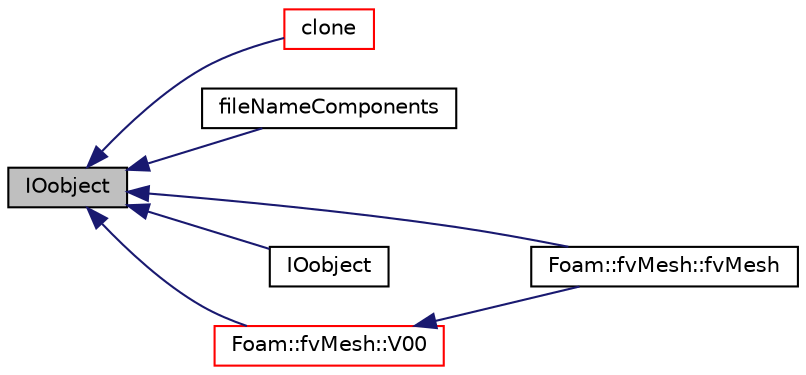 digraph "IOobject"
{
  bgcolor="transparent";
  edge [fontname="Helvetica",fontsize="10",labelfontname="Helvetica",labelfontsize="10"];
  node [fontname="Helvetica",fontsize="10",shape=record];
  rankdir="LR";
  Node3 [label="IOobject",height=0.2,width=0.4,color="black", fillcolor="grey75", style="filled", fontcolor="black"];
  Node3 -> Node4 [dir="back",color="midnightblue",fontsize="10",style="solid",fontname="Helvetica"];
  Node4 [label="clone",height=0.2,width=0.4,color="red",URL="$a27249.html#a2586aa9ac4b54cdfc2bb9ed7780d4602",tooltip="Clone. "];
  Node3 -> Node148 [dir="back",color="midnightblue",fontsize="10",style="solid",fontname="Helvetica"];
  Node148 [label="fileNameComponents",height=0.2,width=0.4,color="black",URL="$a27249.html#a7d27b76557b60f572ecd7fa620bd3d8e",tooltip="Split path into instance, local, name components. "];
  Node3 -> Node149 [dir="back",color="midnightblue",fontsize="10",style="solid",fontname="Helvetica"];
  Node149 [label="Foam::fvMesh::fvMesh",height=0.2,width=0.4,color="black",URL="$a23593.html#a0c27d0e427e192f6dd4cd0efe7fb3baa",tooltip="Construct from IOobject. "];
  Node3 -> Node150 [dir="back",color="midnightblue",fontsize="10",style="solid",fontname="Helvetica"];
  Node150 [label="IOobject",height=0.2,width=0.4,color="black",URL="$a27249.html#a7fbb9bed2fca635d25ca0397be299849",tooltip="Construct from name, instance, local, registry, io options. "];
  Node3 -> Node151 [dir="back",color="midnightblue",fontsize="10",style="solid",fontname="Helvetica"];
  Node151 [label="Foam::fvMesh::V00",height=0.2,width=0.4,color="red",URL="$a23593.html#a2a5ad29bbf9f63ae344084de6b336793",tooltip="Return old-old-time cell volumes. "];
  Node151 -> Node149 [dir="back",color="midnightblue",fontsize="10",style="solid",fontname="Helvetica"];
}
